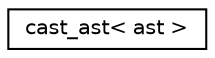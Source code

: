 digraph "Graphical Class Hierarchy"
{
 // LATEX_PDF_SIZE
  edge [fontname="Helvetica",fontsize="10",labelfontname="Helvetica",labelfontsize="10"];
  node [fontname="Helvetica",fontsize="10",shape=record];
  rankdir="LR";
  Node0 [label="cast_ast\< ast \>",height=0.2,width=0.4,color="black", fillcolor="white", style="filled",URL="$classz3_1_1cast__ast_3_01ast_01_4.html",tooltip=" "];
}
